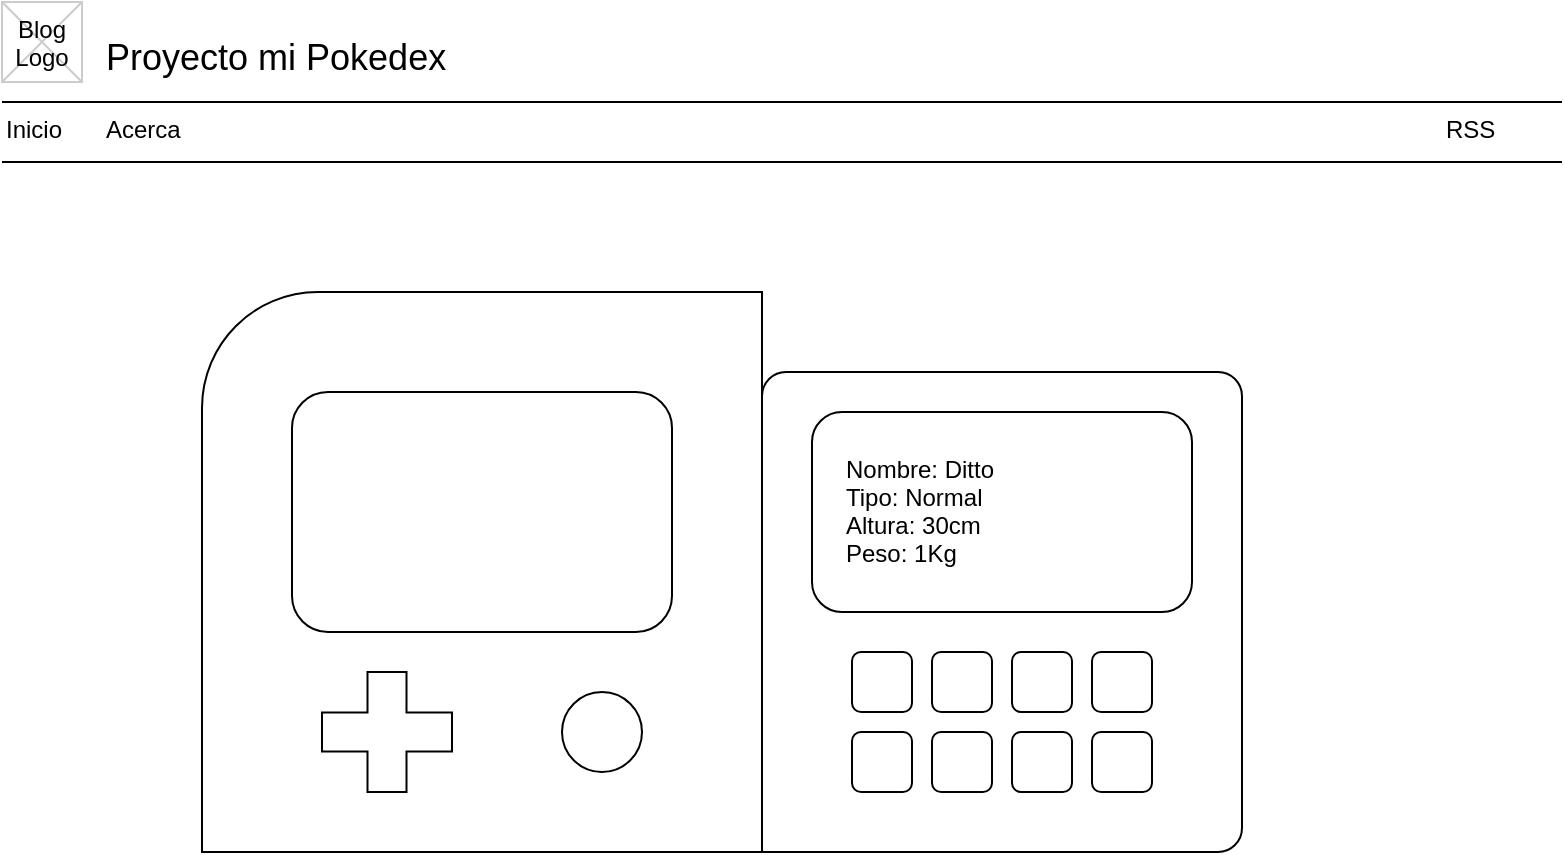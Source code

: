 <mxfile version="16.5.1" type="device"><diagram name="Page-1" id="f1b7ffb7-ca1e-a977-7cf5-a751b3c06c05"><mxGraphModel dx="942" dy="685" grid="1" gridSize="10" guides="1" tooltips="1" connect="1" arrows="1" fold="1" page="1" pageScale="1" pageWidth="826" pageHeight="1169" background="#ffffff" math="0" shadow="0"><root><mxCell id="0"/><mxCell id="1" parent="0"/><mxCell id="2" value="Proyecto mi Pokedex" style="text;spacingTop=-5;fontSize=18;fontStyle=0" parent="1" vertex="1"><mxGeometry x="70" y="30" width="230" height="20" as="geometry"/></mxCell><mxCell id="3" value="" style="line;strokeWidth=1" parent="1" vertex="1"><mxGeometry x="20" y="60" width="780" height="10" as="geometry"/></mxCell><mxCell id="4" value="" style="line;strokeWidth=1" parent="1" vertex="1"><mxGeometry x="20" y="90" width="780" height="10" as="geometry"/></mxCell><mxCell id="5" value="Inicio" style="text;spacingTop=-5;" parent="1" vertex="1"><mxGeometry x="20" y="70.0" width="30" height="20" as="geometry"/></mxCell><mxCell id="6" value="Acerca" style="text;spacingTop=-5;" parent="1" vertex="1"><mxGeometry x="70.0" y="70.0" width="30" height="20" as="geometry"/></mxCell><mxCell id="11" value="RSS" style="text;spacingTop=-5;" parent="1" vertex="1"><mxGeometry x="740" y="70.0" width="30" height="20" as="geometry"/></mxCell><mxCell id="20" value="" style="verticalLabelPosition=bottom;verticalAlign=top;strokeWidth=1;shape=mxgraph.mockup.graphics.iconGrid;strokeColor=#CCCCCC;gridSize=1,1;" parent="1" vertex="1"><mxGeometry x="20" y="15" width="40" height="40" as="geometry"/></mxCell><mxCell id="21" value="Blog &#10;Logo" style="text;spacingTop=-5;align=center" parent="1" vertex="1"><mxGeometry x="20" y="20" width="40" height="40" as="geometry"/></mxCell><mxCell id="WixhEsKPqPjvuh9vyYX1-61" value="" style="verticalLabelPosition=bottom;verticalAlign=top;html=1;shape=mxgraph.basic.corner_round_rect;dx=29;" vertex="1" parent="1"><mxGeometry x="120" y="160" width="280" height="280" as="geometry"/></mxCell><mxCell id="WixhEsKPqPjvuh9vyYX1-62" value="" style="verticalLabelPosition=bottom;verticalAlign=top;html=1;shape=mxgraph.basic.three_corner_round_rect;dx=6;" vertex="1" parent="1"><mxGeometry x="400" y="200" width="240" height="240" as="geometry"/></mxCell><mxCell id="WixhEsKPqPjvuh9vyYX1-63" value="" style="rounded=1;whiteSpace=wrap;html=1;" vertex="1" parent="1"><mxGeometry x="165" y="210" width="190" height="120" as="geometry"/></mxCell><mxCell id="WixhEsKPqPjvuh9vyYX1-64" value="" style="shape=cross;whiteSpace=wrap;html=1;size=0.325;" vertex="1" parent="1"><mxGeometry x="180" y="350" width="65" height="60" as="geometry"/></mxCell><mxCell id="WixhEsKPqPjvuh9vyYX1-66" value="" style="ellipse;whiteSpace=wrap;html=1;aspect=fixed;" vertex="1" parent="1"><mxGeometry x="300" y="360" width="40" height="40" as="geometry"/></mxCell><mxCell id="WixhEsKPqPjvuh9vyYX1-67" value="" style="rounded=1;whiteSpace=wrap;html=1;" vertex="1" parent="1"><mxGeometry x="425" y="220" width="190" height="100" as="geometry"/></mxCell><mxCell id="WixhEsKPqPjvuh9vyYX1-69" value="" style="rounded=1;whiteSpace=wrap;html=1;" vertex="1" parent="1"><mxGeometry x="445" y="340" width="30" height="30" as="geometry"/></mxCell><mxCell id="WixhEsKPqPjvuh9vyYX1-73" value="" style="rounded=1;whiteSpace=wrap;html=1;" vertex="1" parent="1"><mxGeometry x="445" y="380" width="30" height="30" as="geometry"/></mxCell><mxCell id="WixhEsKPqPjvuh9vyYX1-74" value="" style="rounded=1;whiteSpace=wrap;html=1;" vertex="1" parent="1"><mxGeometry x="485" y="340" width="30" height="30" as="geometry"/></mxCell><mxCell id="WixhEsKPqPjvuh9vyYX1-75" value="" style="rounded=1;whiteSpace=wrap;html=1;" vertex="1" parent="1"><mxGeometry x="485" y="380" width="30" height="30" as="geometry"/></mxCell><mxCell id="WixhEsKPqPjvuh9vyYX1-76" value="" style="rounded=1;whiteSpace=wrap;html=1;" vertex="1" parent="1"><mxGeometry x="525" y="340" width="30" height="30" as="geometry"/></mxCell><mxCell id="WixhEsKPqPjvuh9vyYX1-77" value="" style="rounded=1;whiteSpace=wrap;html=1;" vertex="1" parent="1"><mxGeometry x="525" y="380" width="30" height="30" as="geometry"/></mxCell><mxCell id="WixhEsKPqPjvuh9vyYX1-78" value="" style="rounded=1;whiteSpace=wrap;html=1;" vertex="1" parent="1"><mxGeometry x="565" y="340" width="30" height="30" as="geometry"/></mxCell><mxCell id="WixhEsKPqPjvuh9vyYX1-79" value="" style="rounded=1;whiteSpace=wrap;html=1;" vertex="1" parent="1"><mxGeometry x="565" y="380" width="30" height="30" as="geometry"/></mxCell><mxCell id="WixhEsKPqPjvuh9vyYX1-80" value="Nombre: Ditto&#10;Tipo: Normal&#10;Altura: 30cm&#10;Peso: 1Kg" style="text;spacingTop=-5;" vertex="1" parent="1"><mxGeometry x="440.0" y="240.0" width="30" height="20" as="geometry"/></mxCell></root></mxGraphModel></diagram></mxfile>